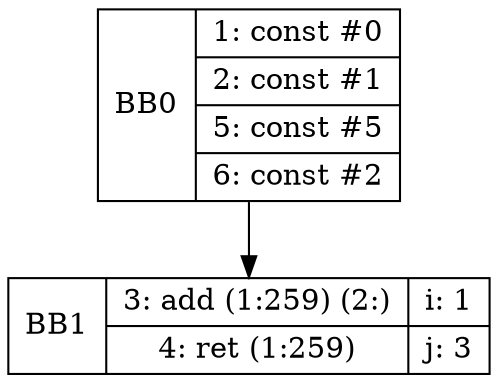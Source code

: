 digraph G {
bb0 [shape=record, label="<b>BB0 | {1: const #0|2: const #1|5: const #5|6: const #2}"];
bb1 [shape=record, label="<b>BB1 | {3: add (1:259) (2:)|4: ret (1:259)}| {i: 1 | j: 3}"];
bb0:s -> bb1:n ;
}